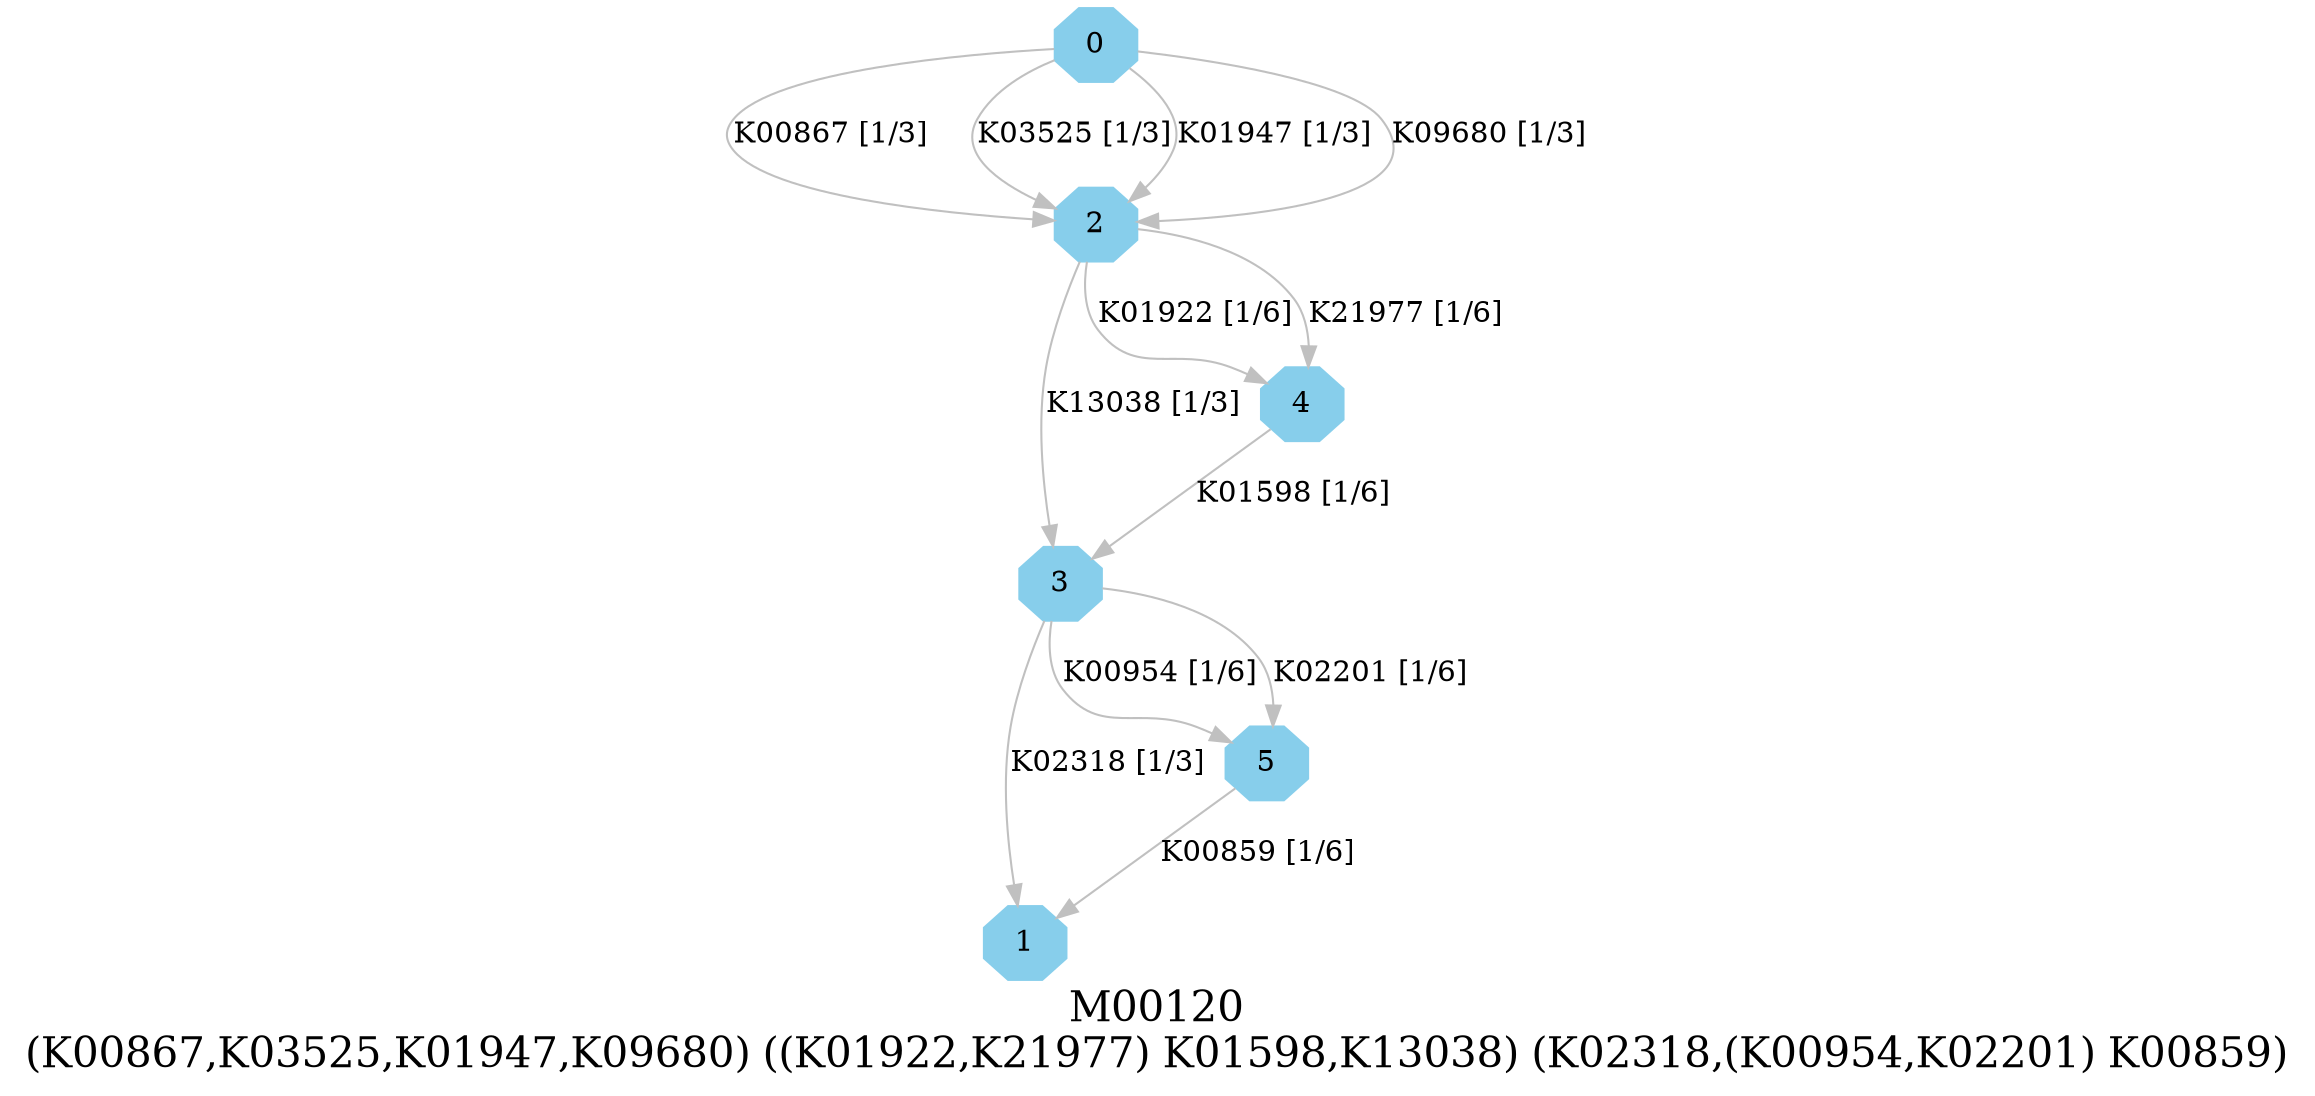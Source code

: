 digraph G {
graph [label="M00120
(K00867,K03525,K01947,K09680) ((K01922,K21977) K01598,K13038) (K02318,(K00954,K02201) K00859)",fontsize=20];
node [shape=box,style=filled];
edge [len=3,color=grey];
{node [width=.3,height=.3,shape=octagon,style=filled,color=skyblue] 0 1 2 3 4 5 }
0 -> 2 [label="K00867 [1/3]"];
0 -> 2 [label="K03525 [1/3]"];
0 -> 2 [label="K01947 [1/3]"];
0 -> 2 [label="K09680 [1/3]"];
2 -> 4 [label="K01922 [1/6]"];
2 -> 4 [label="K21977 [1/6]"];
2 -> 3 [label="K13038 [1/3]"];
3 -> 1 [label="K02318 [1/3]"];
3 -> 5 [label="K00954 [1/6]"];
3 -> 5 [label="K02201 [1/6]"];
4 -> 3 [label="K01598 [1/6]"];
5 -> 1 [label="K00859 [1/6]"];
}